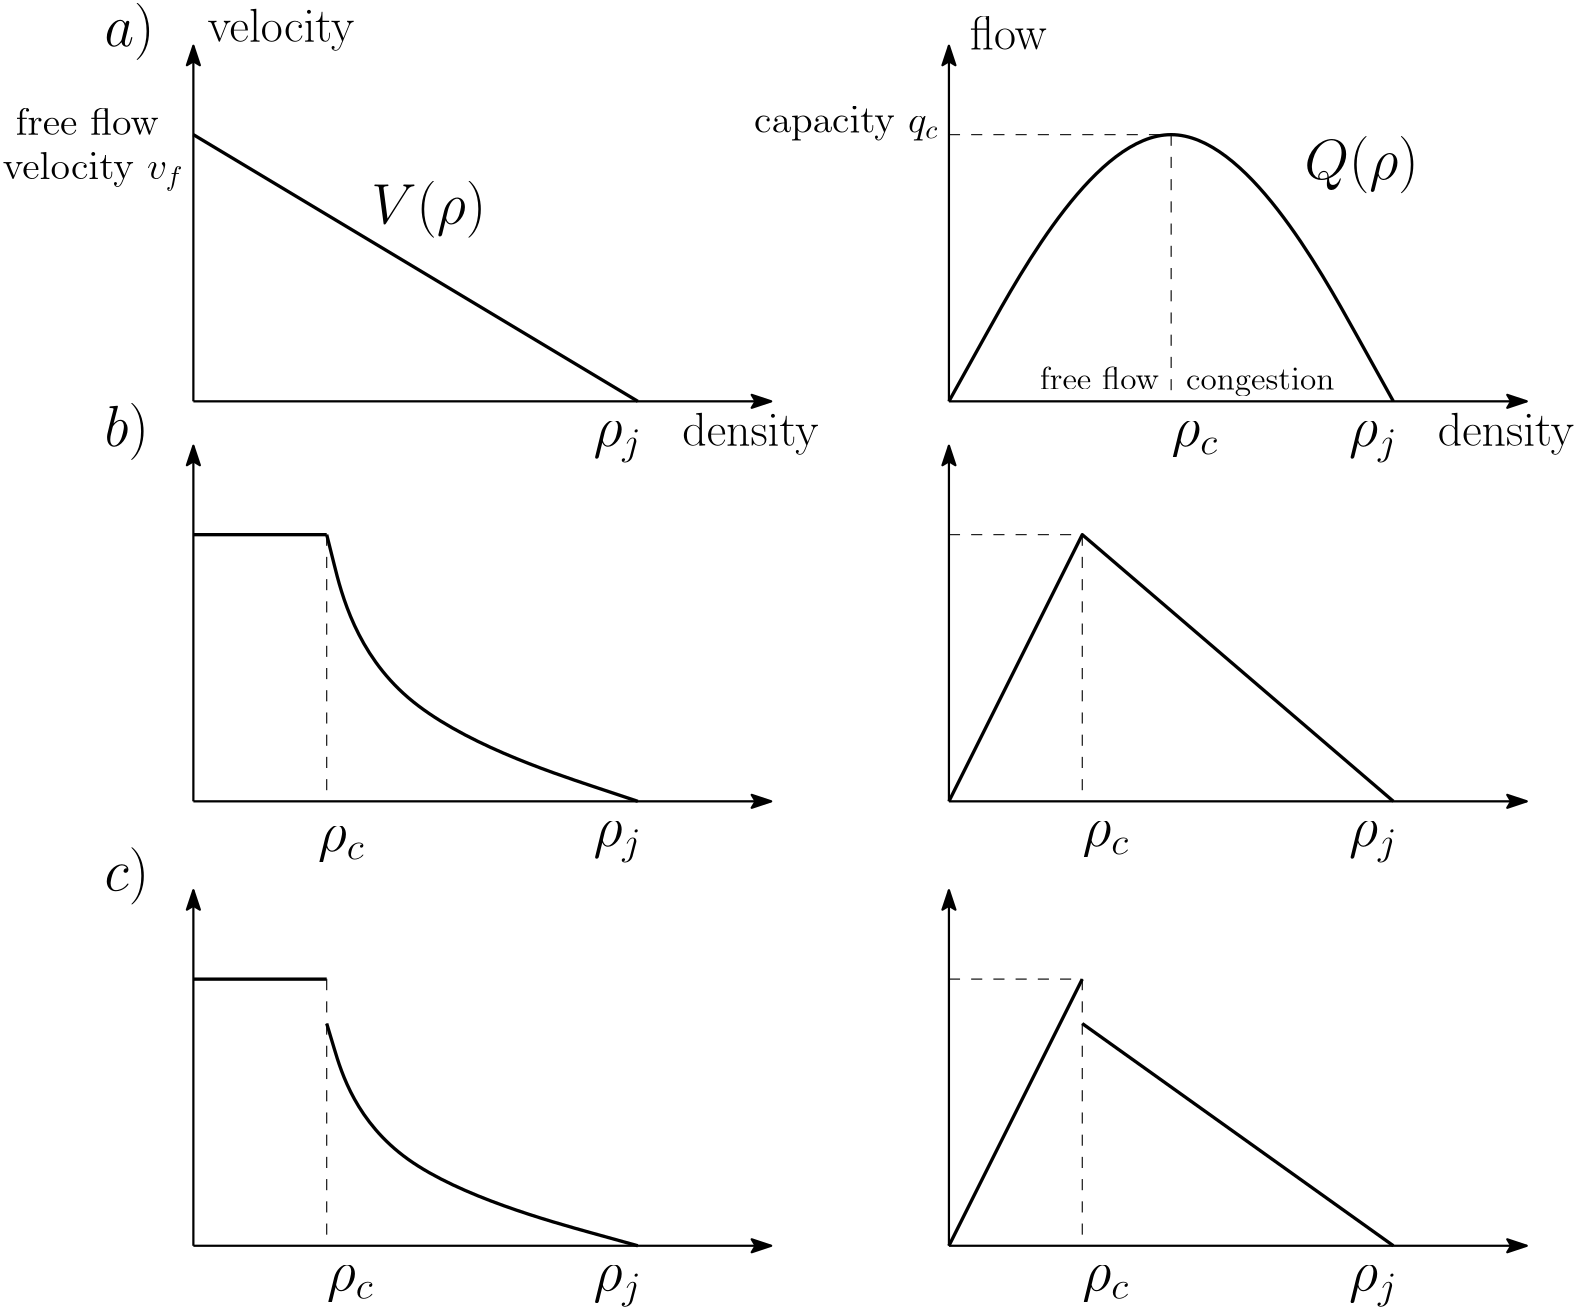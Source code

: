 <?xml version="1.0"?>
<!DOCTYPE ipe SYSTEM "ipe.dtd">
<ipe version="70010" creator="Ipe 7.0.10">
<info created="D:20120324191558" modified="D:20120718210417"/>
<ipestyle name="basic">
<symbol name="arrow/arc(spx)">
<path stroke="sym-stroke" fill="sym-stroke" pen="sym-pen">
0 0 m
-1 0.333 l
-1 -0.333 l
h
</path>
</symbol>
<symbol name="arrow/farc(spx)">
<path stroke="sym-stroke" fill="white" pen="sym-pen">
0 0 m
-1 0.333 l
-1 -0.333 l
h
</path>
</symbol>
<symbol name="mark/circle(sx)" transformations="translations">
<path fill="sym-stroke">
0.6 0 0 0.6 0 0 e
0.4 0 0 0.4 0 0 e
</path>
</symbol>
<symbol name="mark/disk(sx)" transformations="translations">
<path fill="sym-stroke">
0.6 0 0 0.6 0 0 e
</path>
</symbol>
<symbol name="mark/fdisk(sfx)" transformations="translations">
<group>
<path fill="sym-stroke" fillrule="eofill">
0.6 0 0 0.6 0 0 e
0.4 0 0 0.4 0 0 e
</path>
<path fill="sym-fill">
0.4 0 0 0.4 0 0 e
</path>
</group>
</symbol>
<symbol name="mark/box(sx)" transformations="translations">
<path fill="sym-stroke" fillrule="eofill">
-0.6 -0.6 m
0.6 -0.6 l
0.6 0.6 l
-0.6 0.6 l
h
-0.4 -0.4 m
0.4 -0.4 l
0.4 0.4 l
-0.4 0.4 l
h
</path>
</symbol>
<symbol name="mark/square(sx)" transformations="translations">
<path fill="sym-stroke">
-0.6 -0.6 m
0.6 -0.6 l
0.6 0.6 l
-0.6 0.6 l
h
</path>
</symbol>
<symbol name="mark/fsquare(sfx)" transformations="translations">
<group>
<path fill="sym-stroke" fillrule="eofill">
-0.6 -0.6 m
0.6 -0.6 l
0.6 0.6 l
-0.6 0.6 l
h
-0.4 -0.4 m
0.4 -0.4 l
0.4 0.4 l
-0.4 0.4 l
h
</path>
<path fill="sym-fill">
-0.4 -0.4 m
0.4 -0.4 l
0.4 0.4 l
-0.4 0.4 l
h
</path>
</group>
</symbol>
<symbol name="mark/cross(sx)" transformations="translations">
<group>
<path fill="sym-stroke">
-0.43 -0.57 m
0.57 0.43 l
0.43 0.57 l
-0.57 -0.43 l
h
</path>
<path fill="sym-stroke">
-0.43 0.57 m
0.57 -0.43 l
0.43 -0.57 l
-0.57 0.43 l
h
</path>
</group>
</symbol>
<symbol name="arrow/fnormal(spx)">
<path stroke="sym-stroke" fill="white" pen="sym-pen">
0 0 m
-1 0.333 l
-1 -0.333 l
h
</path>
</symbol>
<symbol name="arrow/pointed(spx)">
<path stroke="sym-stroke" fill="sym-stroke" pen="sym-pen">
0 0 m
-1 0.333 l
-0.8 0 l
-1 -0.333 l
h
</path>
</symbol>
<symbol name="arrow/fpointed(spx)">
<path stroke="sym-stroke" fill="white" pen="sym-pen">
0 0 m
-1 0.333 l
-0.8 0 l
-1 -0.333 l
h
</path>
</symbol>
<symbol name="arrow/linear(spx)">
<path stroke="sym-stroke" pen="sym-pen">
-1 0.333 m
0 0 l
-1 -0.333 l
</path>
</symbol>
<symbol name="arrow/fdouble(spx)">
<path stroke="sym-stroke" fill="white" pen="sym-pen">
0 0 m
-1 0.333 l
-1 -0.333 l
h
-1 0 m
-2 0.333 l
-2 -0.333 l
h
</path>
</symbol>
<symbol name="arrow/double(spx)">
<path stroke="sym-stroke" fill="sym-stroke" pen="sym-pen">
0 0 m
-1 0.333 l
-1 -0.333 l
h
-1 0 m
-2 0.333 l
-2 -0.333 l
h
</path>
</symbol>
<pen name="heavier" value="0.8"/>
<pen name="fat" value="1.2"/>
<pen name="ultrafat" value="2"/>
<symbolsize name="large" value="5"/>
<symbolsize name="small" value="2"/>
<symbolsize name="tiny" value="1.1"/>
<arrowsize name="large" value="10"/>
<arrowsize name="small" value="5"/>
<arrowsize name="tiny" value="3"/>
<color name="red" value="1 0 0"/>
<color name="green" value="0 1 0"/>
<color name="blue" value="0 0 1"/>
<color name="yellow" value="1 1 0"/>
<color name="orange" value="1 0.647 0"/>
<color name="gold" value="1 0.843 0"/>
<color name="purple" value="0.627 0.125 0.941"/>
<color name="gray" value="0.745"/>
<color name="brown" value="0.647 0.165 0.165"/>
<color name="navy" value="0 0 0.502"/>
<color name="pink" value="1 0.753 0.796"/>
<color name="seagreen" value="0.18 0.545 0.341"/>
<color name="turquoise" value="0.251 0.878 0.816"/>
<color name="violet" value="0.933 0.51 0.933"/>
<color name="darkblue" value="0 0 0.545"/>
<color name="darkcyan" value="0 0.545 0.545"/>
<color name="darkgray" value="0.663"/>
<color name="darkgreen" value="0 0.392 0"/>
<color name="darkmagenta" value="0.545 0 0.545"/>
<color name="darkorange" value="1 0.549 0"/>
<color name="darkred" value="0.545 0 0"/>
<color name="lightblue" value="0.678 0.847 0.902"/>
<color name="lightcyan" value="0.878 1 1"/>
<color name="lightgray" value="0.827"/>
<color name="lightgreen" value="0.565 0.933 0.565"/>
<color name="lightyellow" value="1 1 0.878"/>
<dashstyle name="dashed" value="[4] 0"/>
<dashstyle name="dotted" value="[1 3] 0"/>
<dashstyle name="dash dotted" value="[4 2 1 2] 0"/>
<dashstyle name="dash dot dotted" value="[4 2 1 2 1 2] 0"/>
<textsize name="large" value="\large"/>
<textsize name="Large" value="\Large"/>
<textsize name="LARGE" value="\LARGE"/>
<textsize name="huge" value="\huge"/>
<textsize name="Huge" value="\Huge"/>
<textsize name="small" value="\small"/>
<textsize name="footnote" value="\footnotesize"/>
<textsize name="tiny" value="\tiny"/>
<textstyle name="center" begin="\begin{center}" end="\end{center}"/>
<textstyle name="itemize" begin="\begin{itemize}" end="\end{itemize}"/>
<textstyle name="item" begin="\begin{itemize}\item{}" end="\end{itemize}"/>
<gridsize name="4 pts" value="4"/>
<gridsize name="8 pts (~3 mm)" value="8"/>
<gridsize name="16 pts (~6 mm)" value="16"/>
<gridsize name="32 pts (~12 mm)" value="32"/>
<gridsize name="10 pts (~3.5 mm)" value="10"/>
<gridsize name="20 pts (~7 mm)" value="20"/>
<gridsize name="14 pts (~5 mm)" value="14"/>
<gridsize name="28 pts (~10 mm)" value="28"/>
<gridsize name="56 pts (~20 mm)" value="56"/>
<anglesize name="90 deg" value="90"/>
<anglesize name="60 deg" value="60"/>
<anglesize name="45 deg" value="45"/>
<anglesize name="30 deg" value="30"/>
<anglesize name="22.5 deg" value="22.5"/>
<tiling name="falling" angle="-60" step="4" width="1"/>
<tiling name="rising" angle="30" step="4" width="1"/>
</ipestyle>
<page>
<layer name="alpha"/>
<view layers="alpha" active="alpha"/>
<path layer="alpha" matrix="1 0 0 1 16 416" stroke="black" pen="heavier" arrow="pointed/normal">
64 256 m
272 256 l
</path>
<path matrix="1 0 0 1 16 416" stroke="black" pen="heavier" arrow="pointed/normal">
64 256 m
64 384 l
</path>
<path matrix="1 0 0 1 288 416" stroke="black" pen="heavier" arrow="pointed/normal">
64 256 m
64 384 l
</path>
<path matrix="1 0 0 1 288 416" stroke="black" pen="heavier" arrow="pointed/normal">
64 256 m
272 256 l
</path>
<path matrix="1 0 0 1.5 16 288" stroke="black" pen="fat">
336 256 m
416 352
496 256 s
</path>
<path matrix="1 0 0 1 16 416" stroke="black" dash="dashed">
336 352 m
416 352 l
416 256 l
</path>
<path matrix="1 0 0 1 16 272" stroke="black" pen="heavier" arrow="pointed/normal">
64 256 m
64 384 l
</path>
<path matrix="1 0 0 1 288 272" stroke="black" pen="heavier" arrow="pointed/normal">
64 256 m
64 384 l
</path>
<path matrix="1 0 0 1 16 272" stroke="black" pen="heavier" arrow="pointed/normal">
64 256 m
272 256 l
</path>
<path matrix="1 0 0 1 288 272" stroke="black" pen="heavier" arrow="pointed/normal">
64 256 m
272 256 l
</path>
<path matrix="1 0 0 1 16 304" stroke="black" pen="fat">
64 320 m
112 320 l
</path>
<path matrix="1 0 0 1 16 304" stroke="black" pen="fat">
112 320 m
128 256
224 224 s
</path>
<path matrix="1 0 0 1 16 304" stroke="black" pen="fat">
336 224 m
384 320 l
496 224 l
</path>
<path matrix="1 0 0 1 16 272" stroke="black" pen="fat">
64 496 m
224 400 l
224 400 l
</path>
<text matrix="1 0 0 1 0 256" transformations="translations" pos="48 544" stroke="black" type="label" valign="baseline" size="huge">$a)$</text>
<text matrix="1 0 0 1 0 288" transformations="translations" pos="48 368" stroke="black" type="label" valign="baseline" size="huge">$b)$</text>
<path matrix="0.6 0 0 1 150.4 272" stroke="black" dash="dashed">
336 352 m
416 352 l
416 256 l
</path>
<text matrix="1 0 0 1 16 272" transformations="translations" pos="416 384" stroke="black" type="label" valign="baseline" size="huge">$\rho_{c}$</text>
<text matrix="1 0 0 1 -16 128" transformations="translations" pos="416 384" stroke="black" type="label" valign="baseline" size="huge">$\rho_{c}$</text>
<text matrix="1 0 0 1 16 624" transformations="translations" pos="240 32" stroke="black" type="label" valign="baseline" size="LARGE">density</text>
<text matrix="1 0 0 1 288 624" transformations="translations" pos="240 32" stroke="black" type="label" valign="baseline" size="LARGE">density</text>
<text matrix="0.295303 -0.955404 0.955404 0.295303 -124.433 937.612" transformations="translations" pos="192 160" stroke="black" type="label" valign="baseline" size="LARGE">velocity</text>
<text matrix="1 0 0 1 -8.37082 622.649" transformations="translations" pos="368 176" stroke="black" type="label" valign="baseline" size="LARGE">flow</text>
<path matrix="1 0 0 1 0 304" stroke="black" dash="dashed">
128 320 m
128 224 l
</path>
<text matrix="1 0 0 1 -291.191 126.186" transformations="translations" pos="416 384" stroke="black" type="label" valign="baseline" size="huge">$\rho_{c}$</text>
<text matrix="1 0 0 1 0 272" transformations="translations" pos="16 496" stroke="black" type="label" valign="baseline" size="Large">free flow</text>
<text matrix="1 0 0 1 -4.61538 272" transformations="translations" pos="16 480" stroke="black" type="label" valign="baseline" size="Large">velocity $v_{f}$</text>
<text matrix="1 0 0 1 -6.15385 272.769" transformations="translations" pos="288 496" stroke="black" type="label" valign="baseline" size="Large">capacity $q_{c}$</text>
<text matrix="1 0 0 1 0 272" transformations="translations" pos="144 464" stroke="black" type="label" valign="baseline" size="huge">$V(\rho)$</text>
<text matrix="1 0 0 1 0 272" transformations="translations" pos="480 480" stroke="black" type="label" valign="baseline" size="huge">$Q(\rho)$</text>
<text matrix="1 0 0 1 69.3756 260.277" transformations="translations" pos="368 416" stroke="black" type="label" valign="baseline" size="large">congestion</text>
<text matrix="1 0 0 1 16.7327 260.277" transformations="translations" pos="368 416" stroke="black" type="label" valign="baseline" size="large">free flow</text>
<text matrix="1 0 0 1 -192 272" transformations="translations" pos="416 384" stroke="black" type="label" valign="baseline" size="huge">$\rho_{j}$</text>
<text matrix="1 0 0 1 -192 128" transformations="translations" pos="416 384" stroke="black" type="label" valign="baseline" size="huge">$\rho_{j}$</text>
<text matrix="1 0 0 1 80 128" transformations="translations" pos="416 384" stroke="black" type="label" valign="baseline" size="huge">$\rho_{j}$</text>
<text matrix="1 0 0 1 80 272" transformations="translations" pos="416 384" stroke="black" type="label" valign="baseline" size="huge">$\rho_{j}$</text>
<text matrix="1 0 0 1 0 304" transformations="translations" pos="48 192" stroke="black" type="label" valign="baseline" size="huge">$c)$</text>
<path matrix="1 0 0 1 288 112" stroke="black" pen="heavier" arrow="pointed/normal">
64 256 m
64 384 l
</path>
<path matrix="1 0 0 1 288 112" stroke="black" pen="heavier" arrow="pointed/normal">
64 256 m
272 256 l
</path>
<path matrix="0.6 0 0 1 150.4 112" stroke="black" dash="dashed">
336 352 m
416 352 l
416 256 l
</path>
<text matrix="1 0 0 1 -16 -32" transformations="translations" pos="416 384" stroke="black" type="label" valign="baseline" size="huge">$\rho_{c}$</text>
<text matrix="1 0 0 1 80 -32" transformations="translations" pos="416 384" stroke="black" type="label" valign="baseline" size="huge">$\rho_{j}$</text>
<path matrix="1 0 0 1 0 128" stroke="black" pen="fat">
352 240 m
400 336 l
</path>
<path matrix="1 0 0 1 0 128" stroke="black" pen="fat">
400 320 m
512 240 l
</path>
<path matrix="1 0 0 1 16 112" stroke="black" pen="heavier" arrow="pointed/normal">
64 256 m
64 384 l
</path>
<path matrix="1 0 0 1 16 112" stroke="black" pen="heavier" arrow="pointed/normal">
64 256 m
272 256 l
</path>
<path matrix="0.6 0 0 1 -121.6 112" stroke="black" dash="dashed">
336 352 m
416 352 l
416 256 l
</path>
<text matrix="1 0 0 1 -288 -32" transformations="translations" pos="416 384" stroke="black" type="label" valign="baseline" size="huge">$\rho_{c}$</text>
<text matrix="1 0 0 1 -192 -32" transformations="translations" pos="416 384" stroke="black" type="label" valign="baseline" size="huge">$\rho_{j}$</text>
<path matrix="1 0 0 1 16 144" stroke="black" pen="fat">
64 320 m
112 320 l
</path>
<path matrix="1 0 0 0.833333 16 181.333" stroke="black" pen="fat">
112 320 m
128 256
224 224 s
</path>
</page>
</ipe>
